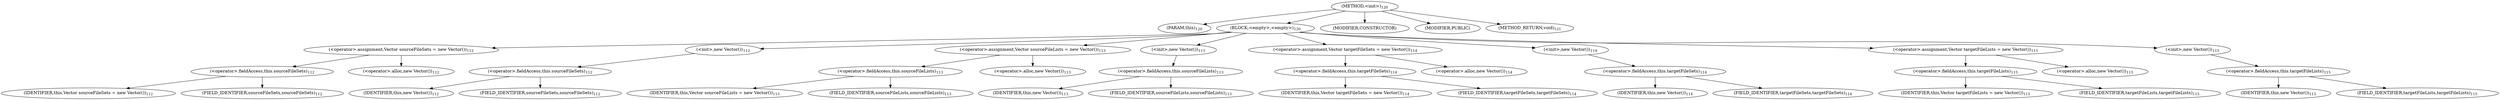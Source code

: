 digraph "&lt;init&gt;" {  
"39" [label = <(METHOD,&lt;init&gt;)<SUB>120</SUB>> ]
"40" [label = <(PARAM,this)<SUB>120</SUB>> ]
"41" [label = <(BLOCK,&lt;empty&gt;,&lt;empty&gt;)<SUB>120</SUB>> ]
"42" [label = <(&lt;operator&gt;.assignment,Vector sourceFileSets = new Vector())<SUB>112</SUB>> ]
"43" [label = <(&lt;operator&gt;.fieldAccess,this.sourceFileSets)<SUB>112</SUB>> ]
"44" [label = <(IDENTIFIER,this,Vector sourceFileSets = new Vector())<SUB>112</SUB>> ]
"45" [label = <(FIELD_IDENTIFIER,sourceFileSets,sourceFileSets)<SUB>112</SUB>> ]
"46" [label = <(&lt;operator&gt;.alloc,new Vector())<SUB>112</SUB>> ]
"47" [label = <(&lt;init&gt;,new Vector())<SUB>112</SUB>> ]
"48" [label = <(&lt;operator&gt;.fieldAccess,this.sourceFileSets)<SUB>112</SUB>> ]
"49" [label = <(IDENTIFIER,this,new Vector())<SUB>112</SUB>> ]
"50" [label = <(FIELD_IDENTIFIER,sourceFileSets,sourceFileSets)<SUB>112</SUB>> ]
"51" [label = <(&lt;operator&gt;.assignment,Vector sourceFileLists = new Vector())<SUB>113</SUB>> ]
"52" [label = <(&lt;operator&gt;.fieldAccess,this.sourceFileLists)<SUB>113</SUB>> ]
"53" [label = <(IDENTIFIER,this,Vector sourceFileLists = new Vector())<SUB>113</SUB>> ]
"54" [label = <(FIELD_IDENTIFIER,sourceFileLists,sourceFileLists)<SUB>113</SUB>> ]
"55" [label = <(&lt;operator&gt;.alloc,new Vector())<SUB>113</SUB>> ]
"56" [label = <(&lt;init&gt;,new Vector())<SUB>113</SUB>> ]
"57" [label = <(&lt;operator&gt;.fieldAccess,this.sourceFileLists)<SUB>113</SUB>> ]
"58" [label = <(IDENTIFIER,this,new Vector())<SUB>113</SUB>> ]
"59" [label = <(FIELD_IDENTIFIER,sourceFileLists,sourceFileLists)<SUB>113</SUB>> ]
"60" [label = <(&lt;operator&gt;.assignment,Vector targetFileSets = new Vector())<SUB>114</SUB>> ]
"61" [label = <(&lt;operator&gt;.fieldAccess,this.targetFileSets)<SUB>114</SUB>> ]
"62" [label = <(IDENTIFIER,this,Vector targetFileSets = new Vector())<SUB>114</SUB>> ]
"63" [label = <(FIELD_IDENTIFIER,targetFileSets,targetFileSets)<SUB>114</SUB>> ]
"64" [label = <(&lt;operator&gt;.alloc,new Vector())<SUB>114</SUB>> ]
"65" [label = <(&lt;init&gt;,new Vector())<SUB>114</SUB>> ]
"66" [label = <(&lt;operator&gt;.fieldAccess,this.targetFileSets)<SUB>114</SUB>> ]
"67" [label = <(IDENTIFIER,this,new Vector())<SUB>114</SUB>> ]
"68" [label = <(FIELD_IDENTIFIER,targetFileSets,targetFileSets)<SUB>114</SUB>> ]
"69" [label = <(&lt;operator&gt;.assignment,Vector targetFileLists = new Vector())<SUB>115</SUB>> ]
"70" [label = <(&lt;operator&gt;.fieldAccess,this.targetFileLists)<SUB>115</SUB>> ]
"71" [label = <(IDENTIFIER,this,Vector targetFileLists = new Vector())<SUB>115</SUB>> ]
"72" [label = <(FIELD_IDENTIFIER,targetFileLists,targetFileLists)<SUB>115</SUB>> ]
"73" [label = <(&lt;operator&gt;.alloc,new Vector())<SUB>115</SUB>> ]
"74" [label = <(&lt;init&gt;,new Vector())<SUB>115</SUB>> ]
"75" [label = <(&lt;operator&gt;.fieldAccess,this.targetFileLists)<SUB>115</SUB>> ]
"76" [label = <(IDENTIFIER,this,new Vector())<SUB>115</SUB>> ]
"77" [label = <(FIELD_IDENTIFIER,targetFileLists,targetFileLists)<SUB>115</SUB>> ]
"78" [label = <(MODIFIER,CONSTRUCTOR)> ]
"79" [label = <(MODIFIER,PUBLIC)> ]
"80" [label = <(METHOD_RETURN,void)<SUB>121</SUB>> ]
  "39" -> "40" 
  "39" -> "41" 
  "39" -> "78" 
  "39" -> "79" 
  "39" -> "80" 
  "41" -> "42" 
  "41" -> "47" 
  "41" -> "51" 
  "41" -> "56" 
  "41" -> "60" 
  "41" -> "65" 
  "41" -> "69" 
  "41" -> "74" 
  "42" -> "43" 
  "42" -> "46" 
  "43" -> "44" 
  "43" -> "45" 
  "47" -> "48" 
  "48" -> "49" 
  "48" -> "50" 
  "51" -> "52" 
  "51" -> "55" 
  "52" -> "53" 
  "52" -> "54" 
  "56" -> "57" 
  "57" -> "58" 
  "57" -> "59" 
  "60" -> "61" 
  "60" -> "64" 
  "61" -> "62" 
  "61" -> "63" 
  "65" -> "66" 
  "66" -> "67" 
  "66" -> "68" 
  "69" -> "70" 
  "69" -> "73" 
  "70" -> "71" 
  "70" -> "72" 
  "74" -> "75" 
  "75" -> "76" 
  "75" -> "77" 
}
